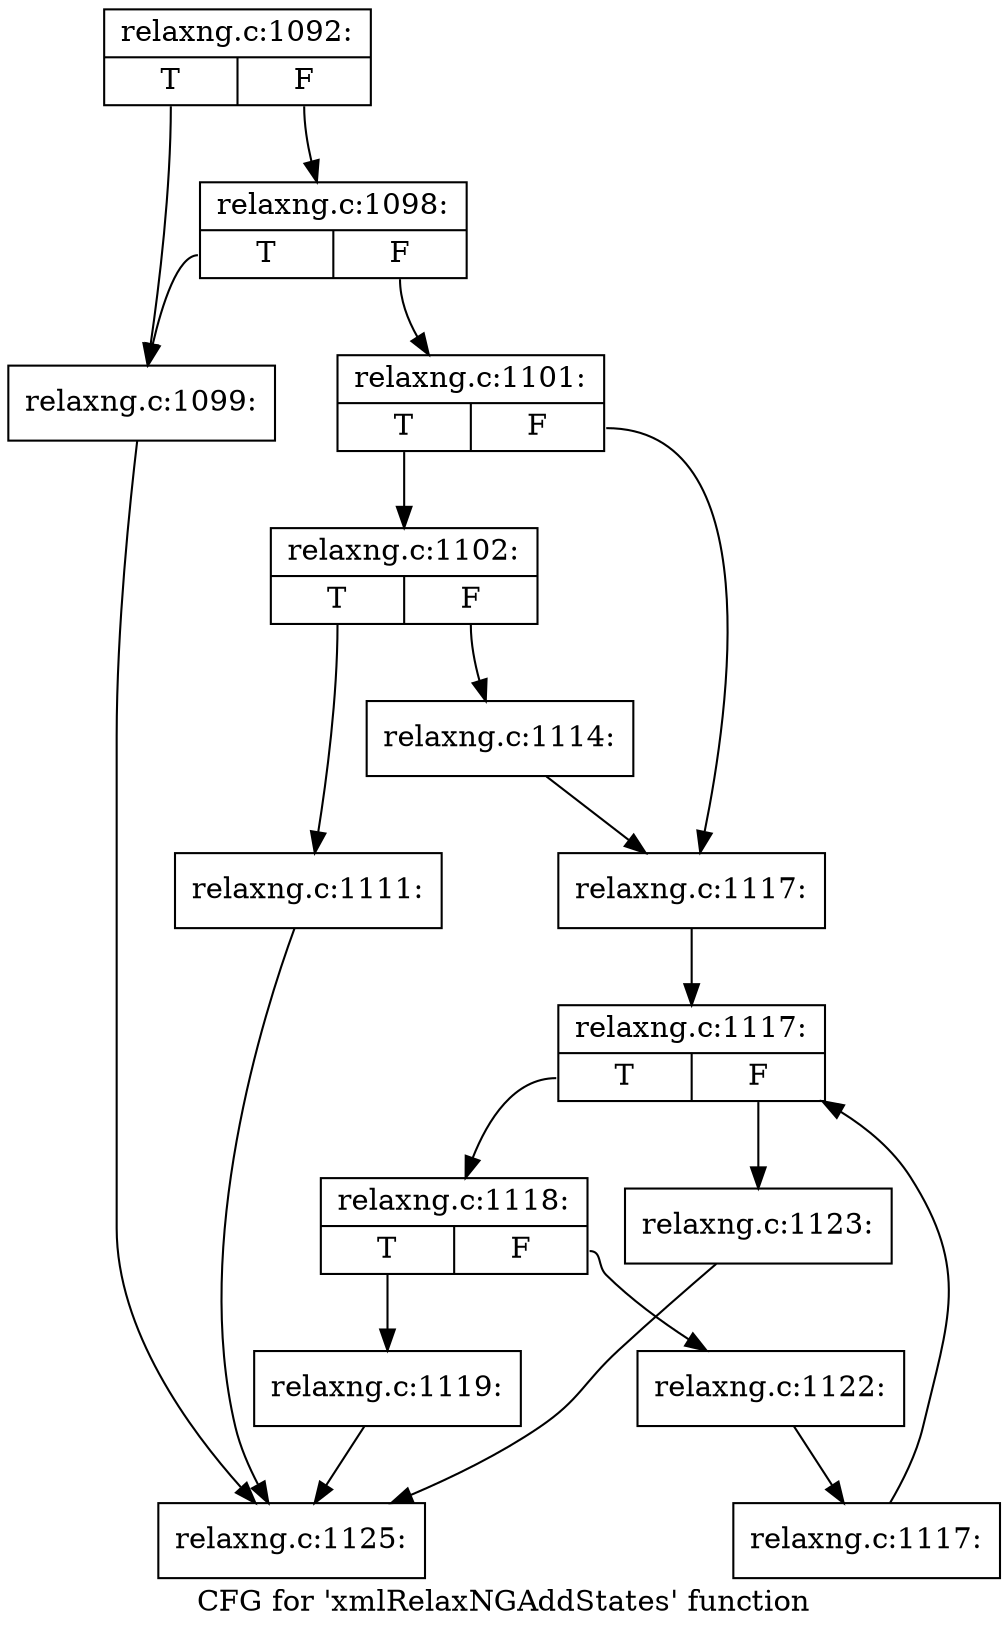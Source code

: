 digraph "CFG for 'xmlRelaxNGAddStates' function" {
	label="CFG for 'xmlRelaxNGAddStates' function";

	Node0x4036930 [shape=record,label="{relaxng.c:1092:|{<s0>T|<s1>F}}"];
	Node0x4036930:s0 -> Node0x40377c0;
	Node0x4036930:s1 -> Node0x4037860;
	Node0x4037860 [shape=record,label="{relaxng.c:1098:|{<s0>T|<s1>F}}"];
	Node0x4037860:s0 -> Node0x40377c0;
	Node0x4037860:s1 -> Node0x4037810;
	Node0x40377c0 [shape=record,label="{relaxng.c:1099:}"];
	Node0x40377c0 -> Node0x40373e0;
	Node0x4037810 [shape=record,label="{relaxng.c:1101:|{<s0>T|<s1>F}}"];
	Node0x4037810:s0 -> Node0x4038020;
	Node0x4037810:s1 -> Node0x4038070;
	Node0x4038020 [shape=record,label="{relaxng.c:1102:|{<s0>T|<s1>F}}"];
	Node0x4038020:s0 -> Node0x4039670;
	Node0x4038020:s1 -> Node0x40396c0;
	Node0x4039670 [shape=record,label="{relaxng.c:1111:}"];
	Node0x4039670 -> Node0x40373e0;
	Node0x40396c0 [shape=record,label="{relaxng.c:1114:}"];
	Node0x40396c0 -> Node0x4038070;
	Node0x4038070 [shape=record,label="{relaxng.c:1117:}"];
	Node0x4038070 -> Node0x403a540;
	Node0x403a540 [shape=record,label="{relaxng.c:1117:|{<s0>T|<s1>F}}"];
	Node0x403a540:s0 -> Node0x403a820;
	Node0x403a540:s1 -> Node0x403a3a0;
	Node0x403a820 [shape=record,label="{relaxng.c:1118:|{<s0>T|<s1>F}}"];
	Node0x403a820:s0 -> Node0x403acf0;
	Node0x403a820:s1 -> Node0x403ad40;
	Node0x403acf0 [shape=record,label="{relaxng.c:1119:}"];
	Node0x403acf0 -> Node0x40373e0;
	Node0x403ad40 [shape=record,label="{relaxng.c:1122:}"];
	Node0x403ad40 -> Node0x403a790;
	Node0x403a790 [shape=record,label="{relaxng.c:1117:}"];
	Node0x403a790 -> Node0x403a540;
	Node0x403a3a0 [shape=record,label="{relaxng.c:1123:}"];
	Node0x403a3a0 -> Node0x40373e0;
	Node0x40373e0 [shape=record,label="{relaxng.c:1125:}"];
}
